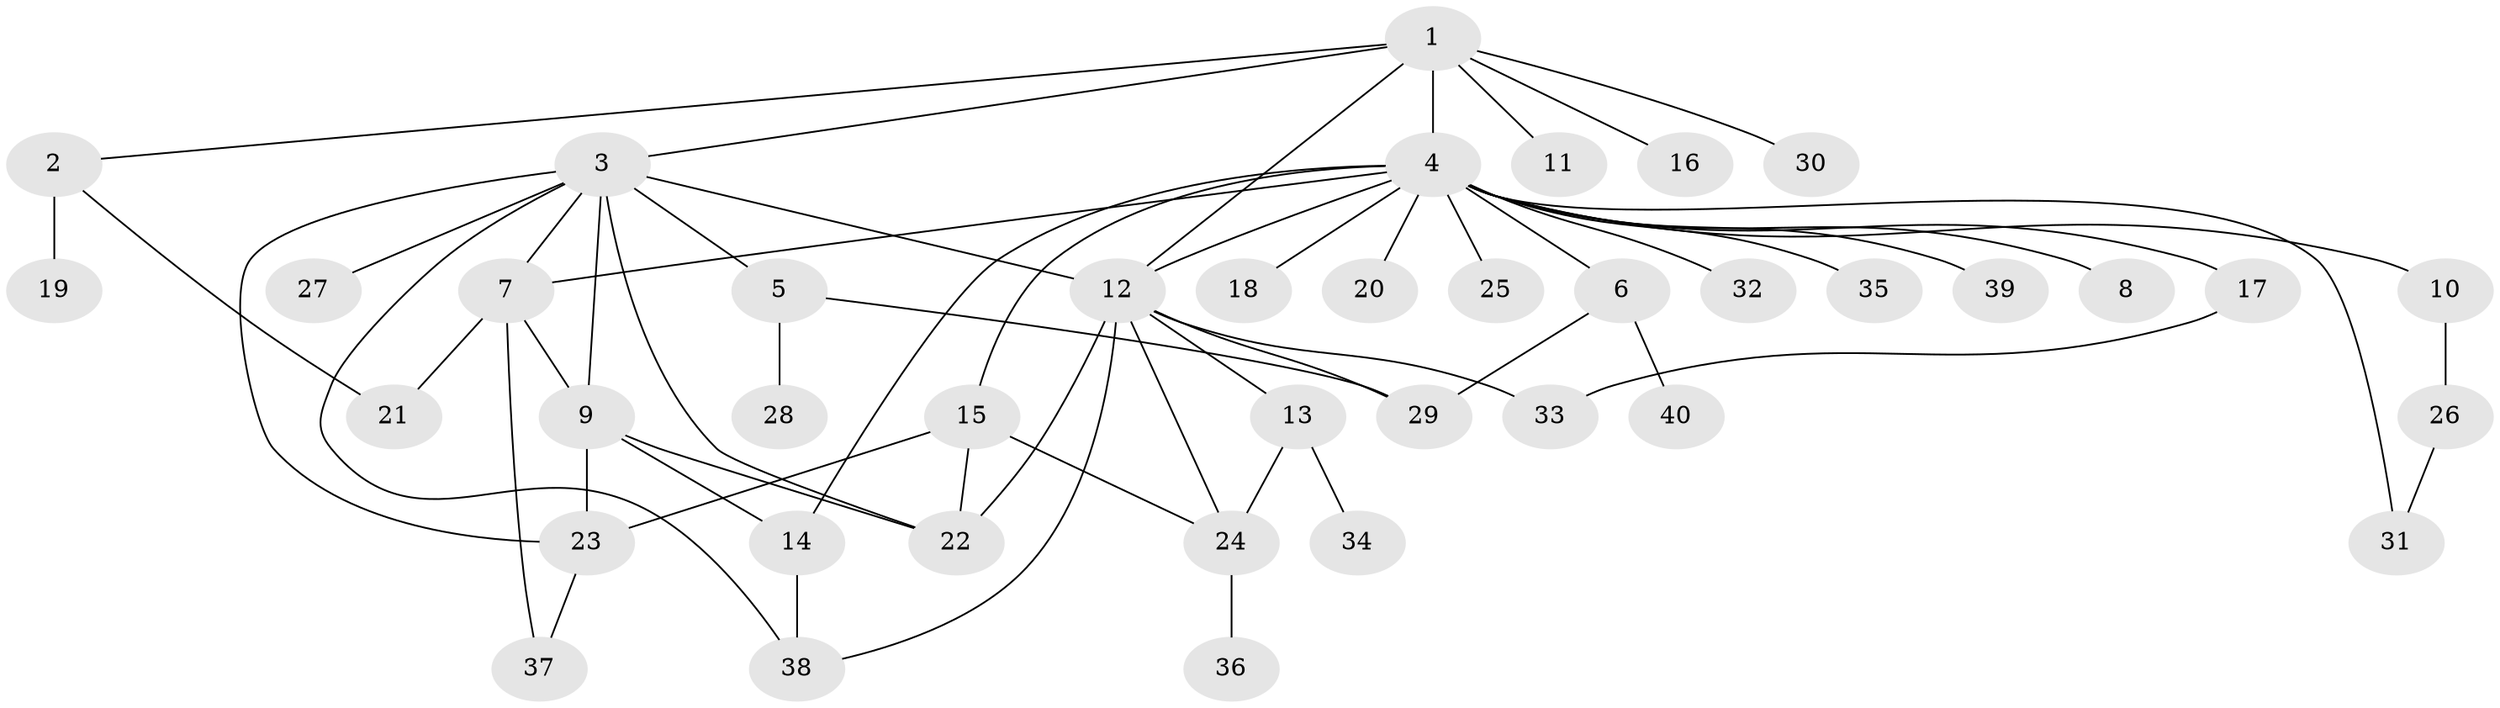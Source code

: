 // original degree distribution, {8: 0.012658227848101266, 6: 0.0379746835443038, 12: 0.012658227848101266, 20: 0.012658227848101266, 5: 0.02531645569620253, 1: 0.4936708860759494, 2: 0.20253164556962025, 3: 0.12658227848101267, 13: 0.012658227848101266, 4: 0.06329113924050633}
// Generated by graph-tools (version 1.1) at 2025/35/03/09/25 02:35:44]
// undirected, 40 vertices, 59 edges
graph export_dot {
graph [start="1"]
  node [color=gray90,style=filled];
  1;
  2;
  3;
  4;
  5;
  6;
  7;
  8;
  9;
  10;
  11;
  12;
  13;
  14;
  15;
  16;
  17;
  18;
  19;
  20;
  21;
  22;
  23;
  24;
  25;
  26;
  27;
  28;
  29;
  30;
  31;
  32;
  33;
  34;
  35;
  36;
  37;
  38;
  39;
  40;
  1 -- 2 [weight=1.0];
  1 -- 3 [weight=1.0];
  1 -- 4 [weight=1.0];
  1 -- 11 [weight=1.0];
  1 -- 12 [weight=1.0];
  1 -- 16 [weight=1.0];
  1 -- 30 [weight=1.0];
  2 -- 19 [weight=3.0];
  2 -- 21 [weight=1.0];
  3 -- 5 [weight=1.0];
  3 -- 7 [weight=1.0];
  3 -- 9 [weight=3.0];
  3 -- 12 [weight=1.0];
  3 -- 22 [weight=1.0];
  3 -- 23 [weight=1.0];
  3 -- 27 [weight=1.0];
  3 -- 38 [weight=1.0];
  4 -- 6 [weight=1.0];
  4 -- 7 [weight=1.0];
  4 -- 8 [weight=1.0];
  4 -- 10 [weight=1.0];
  4 -- 12 [weight=1.0];
  4 -- 14 [weight=1.0];
  4 -- 15 [weight=1.0];
  4 -- 17 [weight=1.0];
  4 -- 18 [weight=1.0];
  4 -- 20 [weight=1.0];
  4 -- 25 [weight=1.0];
  4 -- 31 [weight=1.0];
  4 -- 32 [weight=1.0];
  4 -- 35 [weight=1.0];
  4 -- 39 [weight=1.0];
  5 -- 28 [weight=2.0];
  5 -- 29 [weight=1.0];
  6 -- 29 [weight=1.0];
  6 -- 40 [weight=1.0];
  7 -- 9 [weight=1.0];
  7 -- 21 [weight=1.0];
  7 -- 37 [weight=1.0];
  9 -- 14 [weight=1.0];
  9 -- 22 [weight=1.0];
  9 -- 23 [weight=1.0];
  10 -- 26 [weight=1.0];
  12 -- 13 [weight=1.0];
  12 -- 22 [weight=1.0];
  12 -- 24 [weight=1.0];
  12 -- 29 [weight=4.0];
  12 -- 33 [weight=1.0];
  12 -- 38 [weight=1.0];
  13 -- 24 [weight=1.0];
  13 -- 34 [weight=1.0];
  14 -- 38 [weight=1.0];
  15 -- 22 [weight=1.0];
  15 -- 23 [weight=1.0];
  15 -- 24 [weight=1.0];
  17 -- 33 [weight=1.0];
  23 -- 37 [weight=1.0];
  24 -- 36 [weight=1.0];
  26 -- 31 [weight=1.0];
}
